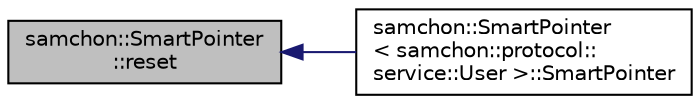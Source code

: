 digraph "samchon::SmartPointer::reset"
{
  edge [fontname="Helvetica",fontsize="10",labelfontname="Helvetica",labelfontsize="10"];
  node [fontname="Helvetica",fontsize="10",shape=record];
  rankdir="LR";
  Node1 [label="samchon::SmartPointer\l::reset",height=0.2,width=0.4,color="black", fillcolor="grey75", style="filled", fontcolor="black"];
  Node1 -> Node2 [dir="back",color="midnightblue",fontsize="10",style="solid",fontname="Helvetica"];
  Node2 [label="samchon::SmartPointer\l\< samchon::protocol::\lservice::User \>::SmartPointer",height=0.2,width=0.4,color="black", fillcolor="white", style="filled",URL="$d9/d2d/classsamchon_1_1SmartPointer.html#aa693fd037052c17690221aa9e4dc6a06",tooltip="Constrct from pointer. "];
}

